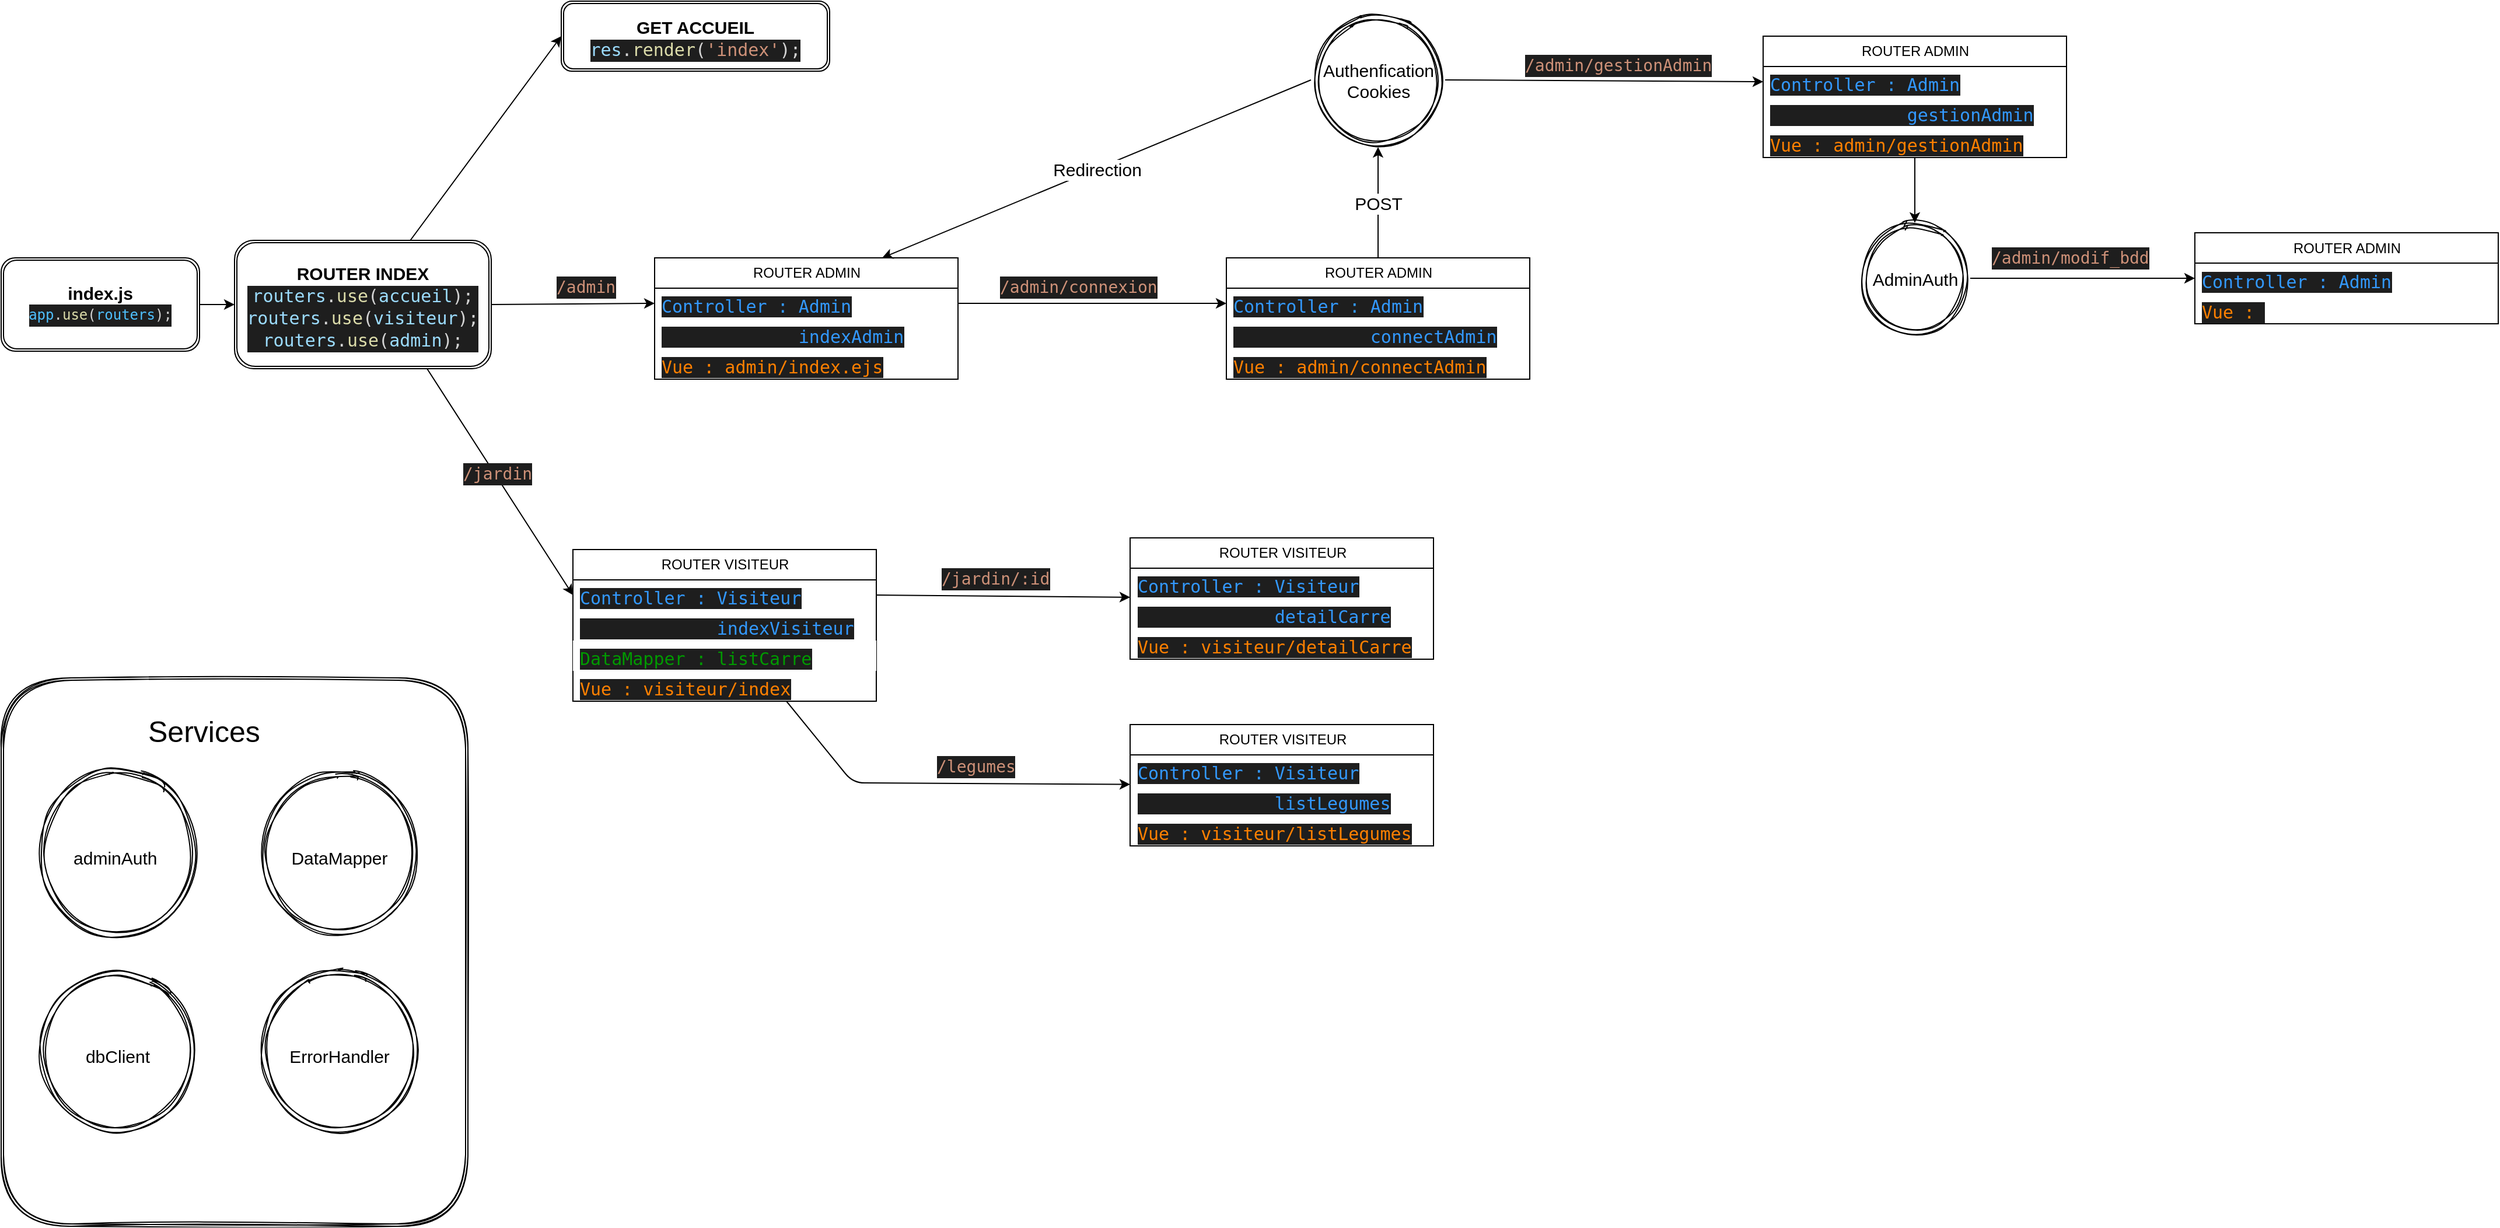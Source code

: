 <mxfile>
    <diagram id="4n1vWl9rmutB6p-SJHLe" name="Page-1">
        <mxGraphModel dx="1169" dy="482" grid="1" gridSize="10" guides="1" tooltips="1" connect="1" arrows="1" fold="1" page="1" pageScale="1" pageWidth="827" pageHeight="1169" math="0" shadow="0">
            <root>
                <mxCell id="0"/>
                <mxCell id="1" parent="0"/>
                <mxCell id="2" value="&lt;font size=&quot;1&quot; style=&quot;&quot;&gt;&lt;b style=&quot;font-size: 15px;&quot;&gt;index.js&lt;/b&gt;&lt;/font&gt;&lt;br&gt;&lt;div style=&quot;color: rgb(212, 212, 212); background-color: rgb(30, 30, 30); font-family: &amp;quot;Droid Sans Mono&amp;quot;, &amp;quot;monospace&amp;quot;, monospace; line-height: 19px;&quot;&gt;&lt;span style=&quot;color: #4fc1ff;&quot;&gt;app&lt;/span&gt;.&lt;span style=&quot;color: #dcdcaa;&quot;&gt;use&lt;/span&gt;(&lt;span style=&quot;color: #4fc1ff;&quot;&gt;routers&lt;/span&gt;);&lt;/div&gt;" style="shape=ext;double=1;rounded=1;whiteSpace=wrap;html=1;" parent="1" vertex="1">
                    <mxGeometry x="40" y="280" width="170" height="80" as="geometry"/>
                </mxCell>
                <mxCell id="26" style="edgeStyle=none;html=1;entryX=0;entryY=0.5;entryDx=0;entryDy=0;fontSize=15;" parent="1" source="3" target="5" edge="1">
                    <mxGeometry relative="1" as="geometry"/>
                </mxCell>
                <mxCell id="3" value="&lt;b style=&quot;font-size: 15px;&quot;&gt;&lt;font style=&quot;font-size: 15px;&quot;&gt;ROUTER INDEX&lt;br&gt;&lt;/font&gt;&lt;/b&gt;&lt;div style=&quot;color: rgb(212, 212, 212); background-color: rgb(30, 30, 30); font-family: &amp;quot;Droid Sans Mono&amp;quot;, &amp;quot;monospace&amp;quot;, monospace; line-height: 19px; font-size: 15px;&quot;&gt;&lt;div style=&quot;&quot;&gt;&lt;font style=&quot;font-size: 15px;&quot;&gt;&lt;span style=&quot;color: #9cdcfe;&quot;&gt;routers&lt;/span&gt;.&lt;span style=&quot;color: #dcdcaa;&quot;&gt;use&lt;/span&gt;(&lt;span style=&quot;color: #9cdcfe;&quot;&gt;accueil&lt;/span&gt;);&lt;/font&gt;&lt;/div&gt;&lt;div style=&quot;&quot;&gt;&lt;font style=&quot;font-size: 15px;&quot;&gt;&lt;span style=&quot;color: #9cdcfe;&quot;&gt;routers&lt;/span&gt;.&lt;span style=&quot;color: #dcdcaa;&quot;&gt;use&lt;/span&gt;(&lt;span style=&quot;color: #9cdcfe;&quot;&gt;visiteur&lt;/span&gt;);&lt;/font&gt;&lt;/div&gt;&lt;div style=&quot;&quot;&gt;&lt;font style=&quot;font-size: 15px;&quot;&gt;&lt;span style=&quot;color: rgb(156, 220, 254);&quot;&gt;routers&lt;/span&gt;.&lt;span style=&quot;color: rgb(220, 220, 170);&quot;&gt;use&lt;/span&gt;(&lt;span style=&quot;color: rgb(156, 220, 254);&quot;&gt;admin&lt;/span&gt;);&lt;/font&gt;&lt;/div&gt;&lt;/div&gt;" style="shape=ext;double=1;rounded=1;whiteSpace=wrap;html=1;fontSize=20;" parent="1" vertex="1">
                    <mxGeometry x="240" y="265" width="220" height="110" as="geometry"/>
                </mxCell>
                <mxCell id="5" value="&lt;b style=&quot;font-size: 15px;&quot;&gt;&lt;font style=&quot;font-size: 15px;&quot;&gt;GET ACCUEIL&lt;br&gt;&lt;/font&gt;&lt;/b&gt;&lt;div style=&quot;color: rgb(212, 212, 212); background-color: rgb(30, 30, 30); font-family: &amp;quot;Droid Sans Mono&amp;quot;, &amp;quot;monospace&amp;quot;, monospace; line-height: 19px; font-size: 15px;&quot;&gt;&lt;div style=&quot;line-height: 19px;&quot;&gt;&lt;div style=&quot;&quot;&gt;&lt;span style=&quot;color: rgb(156, 220, 254);&quot;&gt;res&lt;/span&gt;.&lt;span style=&quot;color: rgb(220, 220, 170);&quot;&gt;render&lt;/span&gt;(&lt;span style=&quot;color: rgb(206, 145, 120);&quot;&gt;'index'&lt;/span&gt;);&lt;/div&gt;&lt;/div&gt;&lt;/div&gt;" style="shape=ext;double=1;rounded=1;whiteSpace=wrap;html=1;fontSize=20;" parent="1" vertex="1">
                    <mxGeometry x="520" y="60" width="230" height="60" as="geometry"/>
                </mxCell>
                <mxCell id="23" value="" style="endArrow=classic;html=1;fontSize=15;exitX=1;exitY=0.5;exitDx=0;exitDy=0;" parent="1" source="68" target="71" edge="1">
                    <mxGeometry width="50" height="50" relative="1" as="geometry">
                        <mxPoint x="801" y="570" as="sourcePoint"/>
                        <mxPoint x="997.5" y="570" as="targetPoint"/>
                    </mxGeometry>
                </mxCell>
                <mxCell id="24" value="" style="endArrow=classic;html=1;fontSize=15;exitX=1;exitY=0.5;exitDx=0;exitDy=0;entryX=0;entryY=0.5;entryDx=0;entryDy=0;" parent="1" source="2" target="3" edge="1">
                    <mxGeometry width="50" height="50" relative="1" as="geometry">
                        <mxPoint x="490" y="360" as="sourcePoint"/>
                        <mxPoint x="290" y="320" as="targetPoint"/>
                    </mxGeometry>
                </mxCell>
                <mxCell id="25" value="" style="endArrow=classic;html=1;fontSize=15;entryX=0;entryY=0.5;entryDx=0;entryDy=0;exitX=1;exitY=0.5;exitDx=0;exitDy=0;" parent="1" source="3" target="55" edge="1">
                    <mxGeometry width="50" height="50" relative="1" as="geometry">
                        <mxPoint x="490" y="360" as="sourcePoint"/>
                        <mxPoint x="640" y="320" as="targetPoint"/>
                    </mxGeometry>
                </mxCell>
                <mxCell id="27" value="" style="endArrow=classic;html=1;fontSize=15;entryX=0;entryY=0.5;entryDx=0;entryDy=0;exitX=0.75;exitY=1;exitDx=0;exitDy=0;" parent="1" source="3" target="68" edge="1">
                    <mxGeometry width="50" height="50" relative="1" as="geometry">
                        <mxPoint x="490" y="360" as="sourcePoint"/>
                        <mxPoint x="561" y="570" as="targetPoint"/>
                    </mxGeometry>
                </mxCell>
                <mxCell id="29" value="" style="endArrow=classic;html=1;fontSize=15;exitX=1;exitY=0.5;exitDx=0;exitDy=0;entryX=0;entryY=0.5;entryDx=0;entryDy=0;" parent="1" source="55" target="60" edge="1">
                    <mxGeometry width="50" height="50" relative="1" as="geometry">
                        <mxPoint x="880" y="318.95" as="sourcePoint"/>
                        <mxPoint x="1080" y="318.95" as="targetPoint"/>
                    </mxGeometry>
                </mxCell>
                <mxCell id="31" value="Authenfication&lt;br&gt;Cookies" style="ellipse;shape=doubleEllipse;whiteSpace=wrap;html=1;aspect=fixed;rounded=0;shadow=0;sketch=1;fontSize=15;fillColor=none;" parent="1" vertex="1">
                    <mxGeometry x="1162.5" y="70" width="115" height="115" as="geometry"/>
                </mxCell>
                <mxCell id="33" value="" style="endArrow=classic;html=1;fontSize=15;entryX=0.5;entryY=1;entryDx=0;entryDy=0;exitX=0.5;exitY=0;exitDx=0;exitDy=0;" parent="1" source="59" target="31" edge="1">
                    <mxGeometry relative="1" as="geometry">
                        <mxPoint x="1260" y="250" as="sourcePoint"/>
                        <mxPoint x="1570" y="230" as="targetPoint"/>
                    </mxGeometry>
                </mxCell>
                <mxCell id="34" value="POST" style="edgeLabel;resizable=0;html=1;align=center;verticalAlign=middle;rounded=0;shadow=0;sketch=1;fontSize=15;fillColor=none;" parent="33" connectable="0" vertex="1">
                    <mxGeometry relative="1" as="geometry"/>
                </mxCell>
                <mxCell id="37" value="" style="endArrow=classic;html=1;fontSize=15;entryX=0.75;entryY=0;entryDx=0;entryDy=0;exitX=0;exitY=0.5;exitDx=0;exitDy=0;" parent="1" source="31" target="54" edge="1">
                    <mxGeometry relative="1" as="geometry">
                        <mxPoint x="1562.5" y="112.5" as="sourcePoint"/>
                        <mxPoint x="820" y="265" as="targetPoint"/>
                        <Array as="points"/>
                    </mxGeometry>
                </mxCell>
                <mxCell id="38" value="Redirection" style="edgeLabel;resizable=0;html=1;align=center;verticalAlign=middle;rounded=0;shadow=0;sketch=1;fontSize=15;fillColor=none;" parent="37" connectable="0" vertex="1">
                    <mxGeometry relative="1" as="geometry"/>
                </mxCell>
                <mxCell id="39" value="" style="shape=ext;double=1;rounded=1;whiteSpace=wrap;html=1;shadow=0;sketch=1;fontSize=15;fillColor=none;" parent="1" vertex="1">
                    <mxGeometry x="40" y="640" width="400" height="470" as="geometry"/>
                </mxCell>
                <mxCell id="40" value="&lt;font style=&quot;font-size: 25px;&quot;&gt;Services&lt;/font&gt;" style="text;strokeColor=none;fillColor=none;align=left;verticalAlign=middle;spacingLeft=4;spacingRight=4;overflow=hidden;points=[[0,0.5],[1,0.5]];portConstraint=eastwest;rotatable=0;whiteSpace=wrap;html=1;rounded=0;shadow=0;sketch=1;fontSize=15;" parent="1" vertex="1">
                    <mxGeometry x="160" y="660" width="160" height="50" as="geometry"/>
                </mxCell>
                <mxCell id="41" value="&lt;font style=&quot;font-size: 15px;&quot;&gt;adminAuth&amp;nbsp;&lt;/font&gt;" style="ellipse;shape=doubleEllipse;whiteSpace=wrap;html=1;aspect=fixed;rounded=0;shadow=0;sketch=1;fontSize=25;fillColor=none;" parent="1" vertex="1">
                    <mxGeometry x="70" y="720" width="140" height="140" as="geometry"/>
                </mxCell>
                <mxCell id="43" value="" style="endArrow=classic;html=1;fontSize=15;exitX=1;exitY=0.5;exitDx=0;exitDy=0;entryX=0;entryY=0.5;entryDx=0;entryDy=0;" parent="1" source="31" target="64" edge="1">
                    <mxGeometry width="50" height="50" relative="1" as="geometry">
                        <mxPoint x="1880" y="210" as="sourcePoint"/>
                        <mxPoint x="1550" y="127.5" as="targetPoint"/>
                    </mxGeometry>
                </mxCell>
                <mxCell id="46" value="&lt;div style=&quot;color: rgb(212, 212, 212); background-color: rgb(30, 30, 30); font-family: &amp;quot;Droid Sans Mono&amp;quot;, &amp;quot;monospace&amp;quot;, monospace; font-size: 14px; line-height: 19px;&quot;&gt;&lt;span style=&quot;color: #ce9178;&quot;&gt;/jardin/:id&lt;/span&gt;&lt;/div&gt;" style="text;strokeColor=none;fillColor=none;align=left;verticalAlign=middle;spacingLeft=4;spacingRight=4;overflow=hidden;points=[[0,0.5],[1,0.5]];portConstraint=eastwest;rotatable=0;whiteSpace=wrap;html=1;rounded=0;shadow=0;sketch=1;fontSize=15;fontColor=#F0F0F0;" parent="1" vertex="1">
                    <mxGeometry x="840" y="540" width="110" height="30" as="geometry"/>
                </mxCell>
                <mxCell id="47" value="&lt;div style=&quot;color: rgb(212, 212, 212); background-color: rgb(30, 30, 30); font-family: &amp;quot;Droid Sans Mono&amp;quot;, &amp;quot;monospace&amp;quot;, monospace; font-size: 14px; line-height: 19px;&quot;&gt;&lt;span style=&quot;color: #ce9178;&quot;&gt;/admin&lt;/span&gt;&lt;/div&gt;" style="text;strokeColor=none;fillColor=none;align=left;verticalAlign=middle;spacingLeft=4;spacingRight=4;overflow=hidden;points=[[0,0.5],[1,0.5]];portConstraint=eastwest;rotatable=0;whiteSpace=wrap;html=1;rounded=0;shadow=0;sketch=1;fontSize=15;fontColor=#F0F0F0;" parent="1" vertex="1">
                    <mxGeometry x="510" y="290" width="110" height="30" as="geometry"/>
                </mxCell>
                <mxCell id="48" value="&lt;div style=&quot;color: rgb(212, 212, 212); background-color: rgb(30, 30, 30); font-family: &amp;quot;Droid Sans Mono&amp;quot;, &amp;quot;monospace&amp;quot;, monospace; font-size: 14px; line-height: 19px;&quot;&gt;&lt;span style=&quot;color: #ce9178;&quot;&gt;/jardin&lt;/span&gt;&lt;/div&gt;" style="text;strokeColor=none;fillColor=none;align=left;verticalAlign=middle;spacingLeft=4;spacingRight=4;overflow=hidden;points=[[0,0.5],[1,0.5]];portConstraint=eastwest;rotatable=0;whiteSpace=wrap;html=1;rounded=0;shadow=0;sketch=1;fontSize=15;fontColor=#F0F0F0;" parent="1" vertex="1">
                    <mxGeometry x="430" y="450" width="110" height="30" as="geometry"/>
                </mxCell>
                <mxCell id="49" value="&lt;div style=&quot;color: rgb(212, 212, 212); background-color: rgb(30, 30, 30); font-family: &amp;quot;Droid Sans Mono&amp;quot;, &amp;quot;monospace&amp;quot;, monospace; font-size: 14px; line-height: 19px;&quot;&gt;&lt;span style=&quot;color: #ce9178;&quot;&gt;/admin/connexion&lt;/span&gt;&lt;/div&gt;" style="text;strokeColor=none;fillColor=none;align=left;verticalAlign=middle;spacingLeft=4;spacingRight=4;overflow=hidden;points=[[0,0.5],[1,0.5]];portConstraint=eastwest;rotatable=0;whiteSpace=wrap;html=1;rounded=0;shadow=0;sketch=1;fontSize=15;fontColor=#F0F0F0;" parent="1" vertex="1">
                    <mxGeometry x="890" y="290" width="160" height="30" as="geometry"/>
                </mxCell>
                <mxCell id="50" value="&lt;div style=&quot;color: rgb(212, 212, 212); background-color: rgb(30, 30, 30); font-family: &amp;quot;Droid Sans Mono&amp;quot;, &amp;quot;monospace&amp;quot;, monospace; font-size: 14px; line-height: 19px;&quot;&gt;&lt;span style=&quot;color: #ce9178;&quot;&gt;/admin/gestionAdmin&lt;/span&gt;&lt;/div&gt;" style="text;strokeColor=none;fillColor=none;align=left;verticalAlign=middle;spacingLeft=4;spacingRight=4;overflow=hidden;points=[[0,0.5],[1,0.5]];portConstraint=eastwest;rotatable=0;whiteSpace=wrap;html=1;rounded=0;shadow=0;sketch=1;fontSize=15;fontColor=#F0F0F0;" parent="1" vertex="1">
                    <mxGeometry x="1340" y="100" width="180" height="30" as="geometry"/>
                </mxCell>
                <mxCell id="51" value="&lt;div style=&quot;color: rgb(212, 212, 212); background-color: rgb(30, 30, 30); font-family: &amp;quot;Droid Sans Mono&amp;quot;, &amp;quot;monospace&amp;quot;, monospace; font-weight: normal; font-size: 14px; line-height: 19px;&quot;&gt;&lt;div&gt;&lt;span style=&quot;color: #ce9178;&quot;&gt;/legumes&lt;/span&gt;&lt;/div&gt;&lt;/div&gt;" style="text;whiteSpace=wrap;html=1;fontSize=15;fontColor=#F0F0F0;" parent="1" vertex="1">
                    <mxGeometry x="840" y="700" width="100" height="40" as="geometry"/>
                </mxCell>
                <mxCell id="53" value="" style="endArrow=classic;html=1;fontSize=15;" parent="1" source="67" target="75" edge="1">
                    <mxGeometry width="50" height="50" relative="1" as="geometry">
                        <mxPoint x="681" y="620" as="sourcePoint"/>
                        <mxPoint x="1007.5" y="729.47" as="targetPoint"/>
                        <Array as="points">
                            <mxPoint x="770" y="730"/>
                        </Array>
                    </mxGeometry>
                </mxCell>
                <mxCell id="54" value="ROUTER ADMIN" style="swimlane;fontStyle=0;childLayout=stackLayout;horizontal=1;startSize=26;fillColor=none;horizontalStack=0;resizeParent=1;resizeParentMax=0;resizeLast=0;collapsible=1;marginBottom=0;html=1;fontFamily=Helvetica;" parent="1" vertex="1">
                    <mxGeometry x="600" y="280" width="260" height="104" as="geometry"/>
                </mxCell>
                <mxCell id="55" value="&lt;span style=&quot;color: rgb(51, 153, 255); font-family: &amp;quot;Droid Sans Mono&amp;quot;, &amp;quot;monospace&amp;quot;, monospace; font-size: 15px; text-align: center; background-color: rgb(30, 30, 30);&quot;&gt;Controller : Admin&lt;/span&gt;" style="text;strokeColor=none;fillColor=none;align=left;verticalAlign=top;spacingLeft=4;spacingRight=4;overflow=hidden;rotatable=0;points=[[0,0.5],[1,0.5]];portConstraint=eastwest;whiteSpace=wrap;html=1;fontFamily=Helvetica;" parent="54" vertex="1">
                    <mxGeometry y="26" width="260" height="26" as="geometry"/>
                </mxCell>
                <mxCell id="58" value="&lt;span style=&quot;color: rgb(51, 153, 255); font-family: &amp;quot;Droid Sans Mono&amp;quot;, &amp;quot;monospace&amp;quot;, monospace; font-size: 15px; font-style: normal; font-variant-ligatures: normal; font-variant-caps: normal; font-weight: 400; letter-spacing: normal; orphans: 2; text-align: center; text-indent: 0px; text-transform: none; widows: 2; word-spacing: 0px; -webkit-text-stroke-width: 0px; background-color: rgb(30, 30, 30); text-decoration-thickness: initial; text-decoration-style: initial; text-decoration-color: initial; float: none; display: inline !important;&quot;&gt;&lt;span style=&quot;white-space: pre;&quot;&gt;&#9;&lt;/span&gt;&amp;nbsp; &amp;nbsp; &amp;nbsp;indexAdmin&lt;/span&gt;" style="text;strokeColor=none;fillColor=none;align=left;verticalAlign=top;spacingLeft=4;spacingRight=4;overflow=hidden;rotatable=0;points=[[0,0.5],[1,0.5]];portConstraint=eastwest;whiteSpace=wrap;html=1;fontFamily=Helvetica;" parent="54" vertex="1">
                    <mxGeometry y="52" width="260" height="26" as="geometry"/>
                </mxCell>
                <mxCell id="56" value="&lt;span style=&quot;color: rgb(255, 128, 0); font-family: &amp;quot;Droid Sans Mono&amp;quot;, &amp;quot;monospace&amp;quot;, monospace; font-size: 15px; text-align: center; background-color: rgb(30, 30, 30);&quot;&gt;Vue : admin/index.ejs&lt;/span&gt;" style="text;strokeColor=none;fillColor=none;align=left;verticalAlign=top;spacingLeft=4;spacingRight=4;overflow=hidden;rotatable=0;points=[[0,0.5],[1,0.5]];portConstraint=eastwest;whiteSpace=wrap;html=1;fontFamily=Helvetica;" parent="54" vertex="1">
                    <mxGeometry y="78" width="260" height="26" as="geometry"/>
                </mxCell>
                <mxCell id="59" value="ROUTER ADMIN" style="swimlane;fontStyle=0;childLayout=stackLayout;horizontal=1;startSize=26;fillColor=none;horizontalStack=0;resizeParent=1;resizeParentMax=0;resizeLast=0;collapsible=1;marginBottom=0;html=1;fontFamily=Helvetica;" parent="1" vertex="1">
                    <mxGeometry x="1090" y="280" width="260" height="104" as="geometry"/>
                </mxCell>
                <mxCell id="60" value="&lt;span style=&quot;color: rgb(51, 153, 255); font-family: &amp;quot;Droid Sans Mono&amp;quot;, &amp;quot;monospace&amp;quot;, monospace; font-size: 15px; text-align: center; background-color: rgb(30, 30, 30);&quot;&gt;Controller : Admin&lt;/span&gt;" style="text;strokeColor=none;fillColor=none;align=left;verticalAlign=top;spacingLeft=4;spacingRight=4;overflow=hidden;rotatable=0;points=[[0,0.5],[1,0.5]];portConstraint=eastwest;whiteSpace=wrap;html=1;fontFamily=Helvetica;" parent="59" vertex="1">
                    <mxGeometry y="26" width="260" height="26" as="geometry"/>
                </mxCell>
                <mxCell id="61" value="&lt;span style=&quot;color: rgb(51, 153, 255); font-family: &amp;quot;Droid Sans Mono&amp;quot;, &amp;quot;monospace&amp;quot;, monospace; font-size: 15px; font-style: normal; font-variant-ligatures: normal; font-variant-caps: normal; font-weight: 400; letter-spacing: normal; orphans: 2; text-align: center; text-indent: 0px; text-transform: none; widows: 2; word-spacing: 0px; -webkit-text-stroke-width: 0px; background-color: rgb(30, 30, 30); text-decoration-thickness: initial; text-decoration-style: initial; text-decoration-color: initial; float: none; display: inline !important;&quot;&gt;&lt;span style=&quot;white-space: pre;&quot;&gt;&#9;&lt;/span&gt;&amp;nbsp; &amp;nbsp; &amp;nbsp;connectAdmin&lt;/span&gt;" style="text;strokeColor=none;fillColor=none;align=left;verticalAlign=top;spacingLeft=4;spacingRight=4;overflow=hidden;rotatable=0;points=[[0,0.5],[1,0.5]];portConstraint=eastwest;whiteSpace=wrap;html=1;fontFamily=Helvetica;" parent="59" vertex="1">
                    <mxGeometry y="52" width="260" height="26" as="geometry"/>
                </mxCell>
                <mxCell id="62" value="&lt;span style=&quot;color: rgb(255, 128, 0); font-family: &amp;quot;Droid Sans Mono&amp;quot;, &amp;quot;monospace&amp;quot;, monospace; font-size: 15px; text-align: center; background-color: rgb(30, 30, 30);&quot;&gt;Vue : admin/connectAdmin&lt;/span&gt;" style="text;strokeColor=none;fillColor=none;align=left;verticalAlign=top;spacingLeft=4;spacingRight=4;overflow=hidden;rotatable=0;points=[[0,0.5],[1,0.5]];portConstraint=eastwest;whiteSpace=wrap;html=1;fontFamily=Helvetica;" parent="59" vertex="1">
                    <mxGeometry y="78" width="260" height="26" as="geometry"/>
                </mxCell>
                <mxCell id="63" value="ROUTER ADMIN" style="swimlane;fontStyle=0;childLayout=stackLayout;horizontal=1;startSize=26;fillColor=none;horizontalStack=0;resizeParent=1;resizeParentMax=0;resizeLast=0;collapsible=1;marginBottom=0;html=1;fontFamily=Helvetica;" parent="1" vertex="1">
                    <mxGeometry x="1550" y="90" width="260" height="104" as="geometry">
                        <mxRectangle x="1530" y="90" width="130" height="30" as="alternateBounds"/>
                    </mxGeometry>
                </mxCell>
                <mxCell id="64" value="&lt;span style=&quot;color: rgb(51, 153, 255); font-family: &amp;quot;Droid Sans Mono&amp;quot;, &amp;quot;monospace&amp;quot;, monospace; font-size: 15px; text-align: center; background-color: rgb(30, 30, 30);&quot;&gt;Controller : Admin&lt;/span&gt;" style="text;strokeColor=none;fillColor=none;align=left;verticalAlign=top;spacingLeft=4;spacingRight=4;overflow=hidden;rotatable=0;points=[[0,0.5],[1,0.5]];portConstraint=eastwest;whiteSpace=wrap;html=1;fontFamily=Helvetica;" parent="63" vertex="1">
                    <mxGeometry y="26" width="260" height="26" as="geometry"/>
                </mxCell>
                <mxCell id="65" value="&lt;span style=&quot;color: rgb(51, 153, 255); font-family: &amp;quot;Droid Sans Mono&amp;quot;, &amp;quot;monospace&amp;quot;, monospace; font-size: 15px; font-style: normal; font-variant-ligatures: normal; font-variant-caps: normal; font-weight: 400; letter-spacing: normal; orphans: 2; text-align: center; text-indent: 0px; text-transform: none; widows: 2; word-spacing: 0px; -webkit-text-stroke-width: 0px; background-color: rgb(30, 30, 30); text-decoration-thickness: initial; text-decoration-style: initial; text-decoration-color: initial; float: none; display: inline !important;&quot;&gt;&lt;span style=&quot;white-space: pre;&quot;&gt;&#9;&lt;/span&gt;&amp;nbsp; &amp;nbsp; &amp;nbsp;gestionAdmin&lt;/span&gt;" style="text;strokeColor=none;fillColor=none;align=left;verticalAlign=top;spacingLeft=4;spacingRight=4;overflow=hidden;rotatable=0;points=[[0,0.5],[1,0.5]];portConstraint=eastwest;whiteSpace=wrap;html=1;fontFamily=Helvetica;" parent="63" vertex="1">
                    <mxGeometry y="52" width="260" height="26" as="geometry"/>
                </mxCell>
                <mxCell id="66" value="&lt;span style=&quot;color: rgb(255, 128, 0); font-family: &amp;quot;Droid Sans Mono&amp;quot;, &amp;quot;monospace&amp;quot;, monospace; font-size: 15px; text-align: center; background-color: rgb(30, 30, 30);&quot;&gt;Vue : admin/gestionAdmin&lt;/span&gt;" style="text;strokeColor=none;fillColor=none;align=left;verticalAlign=top;spacingLeft=4;spacingRight=4;overflow=hidden;rotatable=0;points=[[0,0.5],[1,0.5]];portConstraint=eastwest;whiteSpace=wrap;html=1;fontFamily=Helvetica;" parent="63" vertex="1">
                    <mxGeometry y="78" width="260" height="26" as="geometry"/>
                </mxCell>
                <mxCell id="67" value="ROUTER VISITEUR" style="swimlane;fontStyle=0;childLayout=stackLayout;horizontal=1;startSize=26;fillColor=none;horizontalStack=0;resizeParent=1;resizeParentMax=0;resizeLast=0;collapsible=1;marginBottom=0;html=1;fontFamily=Helvetica;" parent="1" vertex="1">
                    <mxGeometry x="530" y="530" width="260" height="130" as="geometry"/>
                </mxCell>
                <mxCell id="68" value="&lt;span style=&quot;color: rgb(51, 153, 255); font-family: &amp;quot;Droid Sans Mono&amp;quot;, &amp;quot;monospace&amp;quot;, monospace; font-size: 15px; text-align: center; background-color: rgb(30, 30, 30);&quot;&gt;Controller : Visiteur&lt;/span&gt;" style="text;strokeColor=none;fillColor=none;align=left;verticalAlign=top;spacingLeft=4;spacingRight=4;overflow=hidden;rotatable=0;points=[[0,0.5],[1,0.5]];portConstraint=eastwest;whiteSpace=wrap;html=1;fontFamily=Helvetica;" parent="67" vertex="1">
                    <mxGeometry y="26" width="260" height="26" as="geometry"/>
                </mxCell>
                <mxCell id="69" value="&lt;span style=&quot;color: rgb(51, 153, 255); font-family: &amp;quot;Droid Sans Mono&amp;quot;, &amp;quot;monospace&amp;quot;, monospace; font-size: 15px; font-style: normal; font-variant-ligatures: normal; font-variant-caps: normal; font-weight: 400; letter-spacing: normal; orphans: 2; text-align: center; text-indent: 0px; text-transform: none; widows: 2; word-spacing: 0px; -webkit-text-stroke-width: 0px; background-color: rgb(30, 30, 30); text-decoration-thickness: initial; text-decoration-style: initial; text-decoration-color: initial; float: none; display: inline !important;&quot;&gt;&lt;span style=&quot;white-space: pre;&quot;&gt;&#9;&lt;/span&gt;&amp;nbsp; &amp;nbsp; &amp;nbsp;indexVisiteur&lt;/span&gt;" style="text;strokeColor=none;fillColor=none;align=left;verticalAlign=top;spacingLeft=4;spacingRight=4;overflow=hidden;rotatable=0;points=[[0,0.5],[1,0.5]];portConstraint=eastwest;whiteSpace=wrap;html=1;fontFamily=Helvetica;" parent="67" vertex="1">
                    <mxGeometry y="52" width="260" height="26" as="geometry"/>
                </mxCell>
                <mxCell id="83" value="&lt;span style=&quot;font-family: &amp;quot;Droid Sans Mono&amp;quot;, &amp;quot;monospace&amp;quot;, monospace; font-size: 15px; text-align: center; background-color: rgb(30, 30, 30);&quot;&gt;DataMapper : listCarre&lt;/span&gt;" style="text;align=left;verticalAlign=top;spacingLeft=4;spacingRight=4;overflow=hidden;rotatable=0;points=[[0,0.5],[1,0.5]];portConstraint=eastwest;whiteSpace=wrap;html=1;fontFamily=Helvetica;fillColor=default;fontColor=#009900;" parent="67" vertex="1">
                    <mxGeometry y="78" width="260" height="26" as="geometry"/>
                </mxCell>
                <mxCell id="70" value="&lt;span style=&quot;color: rgb(255, 128, 0); font-family: &amp;quot;Droid Sans Mono&amp;quot;, &amp;quot;monospace&amp;quot;, monospace; font-size: 15px; text-align: center; background-color: rgb(30, 30, 30);&quot;&gt;Vue : visiteur/index&lt;/span&gt;" style="text;strokeColor=none;fillColor=none;align=left;verticalAlign=top;spacingLeft=4;spacingRight=4;overflow=hidden;rotatable=0;points=[[0,0.5],[1,0.5]];portConstraint=eastwest;whiteSpace=wrap;html=1;fontFamily=Helvetica;" parent="67" vertex="1">
                    <mxGeometry y="104" width="260" height="26" as="geometry"/>
                </mxCell>
                <mxCell id="71" value="ROUTER VISITEUR" style="swimlane;fontStyle=0;childLayout=stackLayout;horizontal=1;startSize=26;fillColor=none;horizontalStack=0;resizeParent=1;resizeParentMax=0;resizeLast=0;collapsible=1;marginBottom=0;html=1;fontFamily=Helvetica;" parent="1" vertex="1">
                    <mxGeometry x="1007.5" y="520" width="260" height="104" as="geometry"/>
                </mxCell>
                <mxCell id="72" value="&lt;span style=&quot;color: rgb(51, 153, 255); font-family: &amp;quot;Droid Sans Mono&amp;quot;, &amp;quot;monospace&amp;quot;, monospace; font-size: 15px; text-align: center; background-color: rgb(30, 30, 30);&quot;&gt;Controller : Visiteur&lt;/span&gt;" style="text;strokeColor=none;fillColor=none;align=left;verticalAlign=top;spacingLeft=4;spacingRight=4;overflow=hidden;rotatable=0;points=[[0,0.5],[1,0.5]];portConstraint=eastwest;whiteSpace=wrap;html=1;fontFamily=Helvetica;" parent="71" vertex="1">
                    <mxGeometry y="26" width="260" height="26" as="geometry"/>
                </mxCell>
                <mxCell id="73" value="&lt;span style=&quot;color: rgb(51, 153, 255); font-family: &amp;quot;Droid Sans Mono&amp;quot;, &amp;quot;monospace&amp;quot;, monospace; font-size: 15px; font-style: normal; font-variant-ligatures: normal; font-variant-caps: normal; font-weight: 400; letter-spacing: normal; orphans: 2; text-align: center; text-indent: 0px; text-transform: none; widows: 2; word-spacing: 0px; -webkit-text-stroke-width: 0px; background-color: rgb(30, 30, 30); text-decoration-thickness: initial; text-decoration-style: initial; text-decoration-color: initial; float: none; display: inline !important;&quot;&gt;&lt;span style=&quot;white-space: pre;&quot;&gt;&#9;&lt;/span&gt;&amp;nbsp; &amp;nbsp; &amp;nbsp;detailCarre&lt;/span&gt;" style="text;strokeColor=none;fillColor=none;align=left;verticalAlign=top;spacingLeft=4;spacingRight=4;overflow=hidden;rotatable=0;points=[[0,0.5],[1,0.5]];portConstraint=eastwest;whiteSpace=wrap;html=1;fontFamily=Helvetica;" parent="71" vertex="1">
                    <mxGeometry y="52" width="260" height="26" as="geometry"/>
                </mxCell>
                <mxCell id="74" value="&lt;span style=&quot;color: rgb(255, 128, 0); font-family: &amp;quot;Droid Sans Mono&amp;quot;, &amp;quot;monospace&amp;quot;, monospace; font-size: 15px; text-align: center; background-color: rgb(30, 30, 30);&quot;&gt;Vue : visiteur/detailCarre&lt;/span&gt;" style="text;strokeColor=none;fillColor=none;align=left;verticalAlign=top;spacingLeft=4;spacingRight=4;overflow=hidden;rotatable=0;points=[[0,0.5],[1,0.5]];portConstraint=eastwest;whiteSpace=wrap;html=1;fontFamily=Helvetica;" parent="71" vertex="1">
                    <mxGeometry y="78" width="260" height="26" as="geometry"/>
                </mxCell>
                <mxCell id="75" value="ROUTER VISITEUR" style="swimlane;fontStyle=0;childLayout=stackLayout;horizontal=1;startSize=26;fillColor=none;horizontalStack=0;resizeParent=1;resizeParentMax=0;resizeLast=0;collapsible=1;marginBottom=0;html=1;fontFamily=Helvetica;" parent="1" vertex="1">
                    <mxGeometry x="1007.5" y="680" width="260" height="104" as="geometry"/>
                </mxCell>
                <mxCell id="76" value="&lt;span style=&quot;color: rgb(51, 153, 255); font-family: &amp;quot;Droid Sans Mono&amp;quot;, &amp;quot;monospace&amp;quot;, monospace; font-size: 15px; text-align: center; background-color: rgb(30, 30, 30);&quot;&gt;Controller : Visiteur&lt;/span&gt;" style="text;strokeColor=none;fillColor=none;align=left;verticalAlign=top;spacingLeft=4;spacingRight=4;overflow=hidden;rotatable=0;points=[[0,0.5],[1,0.5]];portConstraint=eastwest;whiteSpace=wrap;html=1;fontFamily=Helvetica;" parent="75" vertex="1">
                    <mxGeometry y="26" width="260" height="26" as="geometry"/>
                </mxCell>
                <mxCell id="77" value="&lt;span style=&quot;color: rgb(51, 153, 255); font-family: &amp;quot;Droid Sans Mono&amp;quot;, &amp;quot;monospace&amp;quot;, monospace; font-size: 15px; font-style: normal; font-variant-ligatures: normal; font-variant-caps: normal; font-weight: 400; letter-spacing: normal; orphans: 2; text-align: center; text-indent: 0px; text-transform: none; widows: 2; word-spacing: 0px; -webkit-text-stroke-width: 0px; background-color: rgb(30, 30, 30); text-decoration-thickness: initial; text-decoration-style: initial; text-decoration-color: initial; float: none; display: inline !important;&quot;&gt;&lt;span style=&quot;white-space: pre;&quot;&gt;&#9;&lt;/span&gt;&amp;nbsp; &amp;nbsp; &amp;nbsp;listLegumes&lt;/span&gt;" style="text;strokeColor=none;fillColor=none;align=left;verticalAlign=top;spacingLeft=4;spacingRight=4;overflow=hidden;rotatable=0;points=[[0,0.5],[1,0.5]];portConstraint=eastwest;whiteSpace=wrap;html=1;fontFamily=Helvetica;" parent="75" vertex="1">
                    <mxGeometry y="52" width="260" height="26" as="geometry"/>
                </mxCell>
                <mxCell id="78" value="&lt;span style=&quot;color: rgb(255, 128, 0); font-family: &amp;quot;Droid Sans Mono&amp;quot;, &amp;quot;monospace&amp;quot;, monospace; font-size: 15px; text-align: center; background-color: rgb(30, 30, 30);&quot;&gt;Vue : visiteur/listLegumes&lt;/span&gt;" style="text;strokeColor=none;fillColor=none;align=left;verticalAlign=top;spacingLeft=4;spacingRight=4;overflow=hidden;rotatable=0;points=[[0,0.5],[1,0.5]];portConstraint=eastwest;whiteSpace=wrap;html=1;fontFamily=Helvetica;" parent="75" vertex="1">
                    <mxGeometry y="78" width="260" height="26" as="geometry"/>
                </mxCell>
                <mxCell id="79" value="&lt;span style=&quot;font-size: 15px;&quot;&gt;DataMapper&lt;/span&gt;" style="ellipse;shape=doubleEllipse;whiteSpace=wrap;html=1;aspect=fixed;rounded=0;shadow=0;sketch=1;fontSize=25;fillColor=none;" parent="1" vertex="1">
                    <mxGeometry x="260" y="720" width="140" height="140" as="geometry"/>
                </mxCell>
                <mxCell id="80" value="&lt;span style=&quot;font-size: 15px;&quot;&gt;dbClient&lt;/span&gt;" style="ellipse;shape=doubleEllipse;whiteSpace=wrap;html=1;aspect=fixed;rounded=0;shadow=0;sketch=1;fontSize=25;fillColor=none;" parent="1" vertex="1">
                    <mxGeometry x="70" y="890" width="140" height="140" as="geometry"/>
                </mxCell>
                <mxCell id="81" value="&lt;span style=&quot;font-size: 15px;&quot;&gt;ErrorHandler&lt;br&gt;&lt;/span&gt;" style="ellipse;shape=doubleEllipse;whiteSpace=wrap;html=1;aspect=fixed;rounded=0;shadow=0;sketch=1;fontSize=25;fillColor=none;" parent="1" vertex="1">
                    <mxGeometry x="260" y="890" width="140" height="140" as="geometry"/>
                </mxCell>
                <mxCell id="84" value="AdminAuth" style="ellipse;shape=doubleEllipse;whiteSpace=wrap;html=1;aspect=fixed;rounded=0;shadow=0;sketch=1;fontSize=15;fillColor=none;" vertex="1" parent="1">
                    <mxGeometry x="1632.5" y="250" width="95" height="95" as="geometry"/>
                </mxCell>
                <mxCell id="86" value="" style="endArrow=classic;html=1;entryX=0.5;entryY=0;entryDx=0;entryDy=0;" edge="1" parent="1" source="63" target="84">
                    <mxGeometry width="50" height="50" relative="1" as="geometry">
                        <mxPoint x="1590" y="230" as="sourcePoint"/>
                        <mxPoint x="1640" y="180" as="targetPoint"/>
                    </mxGeometry>
                </mxCell>
                <mxCell id="87" value="ROUTER ADMIN" style="swimlane;fontStyle=0;childLayout=stackLayout;horizontal=1;startSize=26;fillColor=none;horizontalStack=0;resizeParent=1;resizeParentMax=0;resizeLast=0;collapsible=1;marginBottom=0;html=1;fontFamily=Helvetica;" vertex="1" parent="1">
                    <mxGeometry x="1920" y="258.5" width="260" height="78" as="geometry">
                        <mxRectangle x="1530" y="90" width="130" height="30" as="alternateBounds"/>
                    </mxGeometry>
                </mxCell>
                <mxCell id="88" value="&lt;span style=&quot;color: rgb(51, 153, 255); font-family: &amp;quot;Droid Sans Mono&amp;quot;, &amp;quot;monospace&amp;quot;, monospace; font-size: 15px; text-align: center; background-color: rgb(30, 30, 30);&quot;&gt;Controller : Admin&lt;/span&gt;" style="text;strokeColor=none;fillColor=none;align=left;verticalAlign=top;spacingLeft=4;spacingRight=4;overflow=hidden;rotatable=0;points=[[0,0.5],[1,0.5]];portConstraint=eastwest;whiteSpace=wrap;html=1;fontFamily=Helvetica;" vertex="1" parent="87">
                    <mxGeometry y="26" width="260" height="26" as="geometry"/>
                </mxCell>
                <mxCell id="90" value="&lt;span style=&quot;color: rgb(255, 128, 0); font-family: &amp;quot;Droid Sans Mono&amp;quot;, &amp;quot;monospace&amp;quot;, monospace; font-size: 15px; text-align: center; background-color: rgb(30, 30, 30);&quot;&gt;Vue :&amp;nbsp;&lt;/span&gt;" style="text;strokeColor=none;fillColor=none;align=left;verticalAlign=top;spacingLeft=4;spacingRight=4;overflow=hidden;rotatable=0;points=[[0,0.5],[1,0.5]];portConstraint=eastwest;whiteSpace=wrap;html=1;fontFamily=Helvetica;" vertex="1" parent="87">
                    <mxGeometry y="52" width="260" height="26" as="geometry"/>
                </mxCell>
                <mxCell id="91" value="" style="endArrow=classic;html=1;exitX=1;exitY=0.5;exitDx=0;exitDy=0;" edge="1" parent="1" source="84" target="87">
                    <mxGeometry width="50" height="50" relative="1" as="geometry">
                        <mxPoint x="1590" y="340" as="sourcePoint"/>
                        <mxPoint x="1640" y="290" as="targetPoint"/>
                    </mxGeometry>
                </mxCell>
                <mxCell id="92" value="&lt;div style=&quot;color: rgb(212, 212, 212); background-color: rgb(30, 30, 30); font-family: &amp;quot;Droid Sans Mono&amp;quot;, &amp;quot;monospace&amp;quot;, monospace; font-size: 14px; line-height: 19px;&quot;&gt;&lt;span style=&quot;color: #ce9178;&quot;&gt;/admin/modif_bdd&lt;/span&gt;&lt;/div&gt;" style="text;strokeColor=none;fillColor=none;align=left;verticalAlign=middle;spacingLeft=4;spacingRight=4;overflow=hidden;points=[[0,0.5],[1,0.5]];portConstraint=eastwest;rotatable=0;whiteSpace=wrap;html=1;rounded=0;shadow=0;sketch=1;fontSize=15;fontColor=#F0F0F0;" vertex="1" parent="1">
                    <mxGeometry x="1740" y="265" width="180" height="30" as="geometry"/>
                </mxCell>
            </root>
        </mxGraphModel>
    </diagram>
</mxfile>